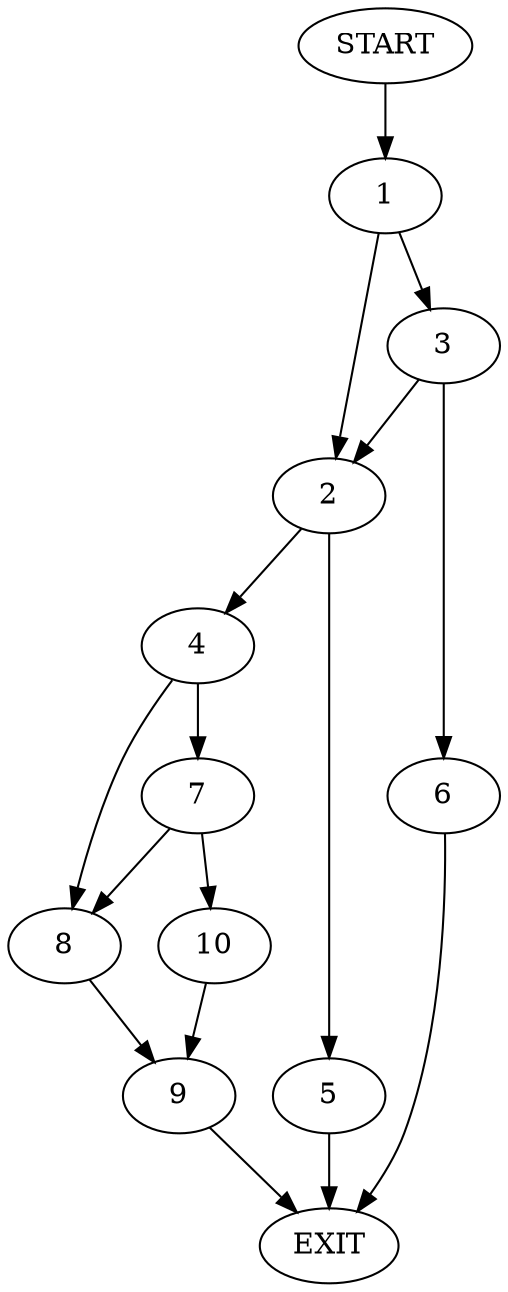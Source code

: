 digraph {
0 [label="START"]
11 [label="EXIT"]
0 -> 1
1 -> 2
1 -> 3
2 -> 4
2 -> 5
3 -> 2
3 -> 6
6 -> 11
4 -> 7
4 -> 8
5 -> 11
8 -> 9
7 -> 10
7 -> 8
10 -> 9
9 -> 11
}
